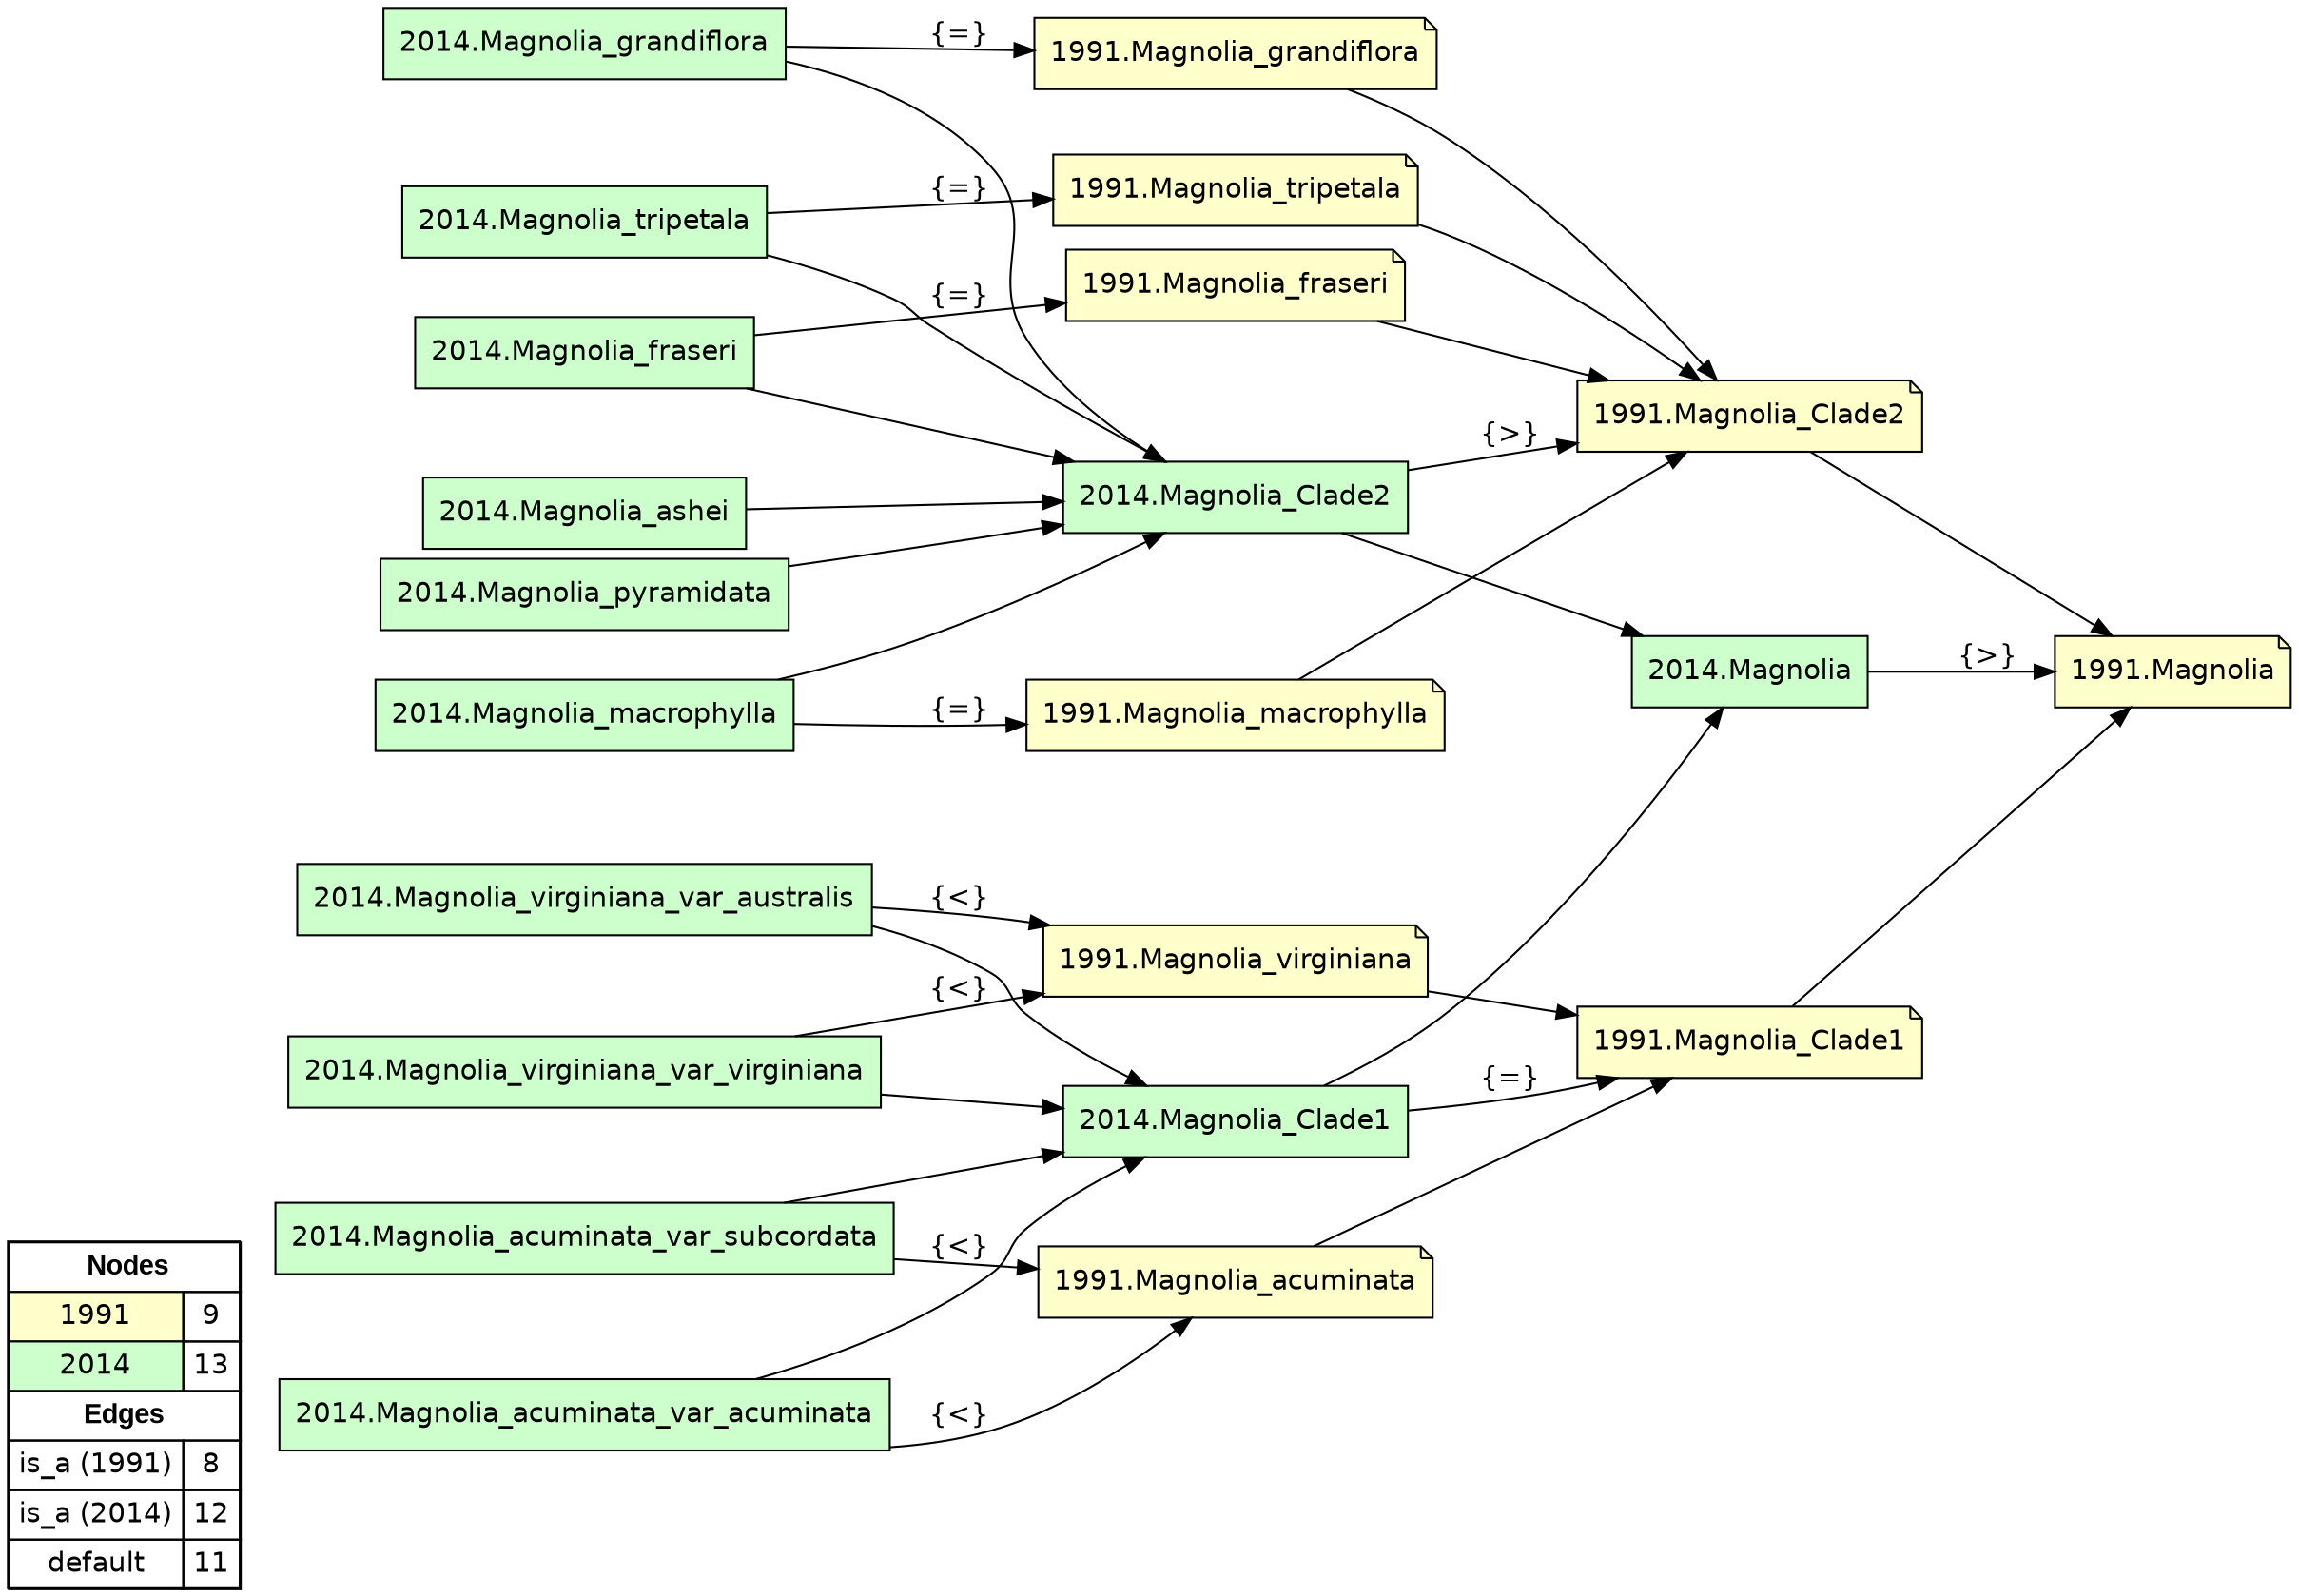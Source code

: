 digraph{
rankdir=LR
node[shape=circle style=filled fillcolor="#FFFFFF"] 
node[shape=note style=filled fillcolor="#FFFFCC" fontname="helvetica"] 
"1991.Magnolia_virginiana"
"1991.Magnolia_macrophylla"
"1991.Magnolia_grandiflora"
"1991.Magnolia_fraseri"
"1991.Magnolia_Clade2"
"1991.Magnolia_Clade1"
"1991.Magnolia_acuminata"
"1991.Magnolia"
"1991.Magnolia_tripetala"
node[shape=circle style=filled fillcolor="#FFFFFF"] 
node[shape=box style=filled fillcolor="#CCFFCC" fontname="helvetica"] 
"2014.Magnolia_tripetala"
"2014.Magnolia_Clade2"
"2014.Magnolia_Clade1"
"2014.Magnolia_fraseri"
"2014.Magnolia_acuminata_var_subcordata"
"2014.Magnolia_ashei"
"2014.Magnolia_virginiana_var_australis"
"2014.Magnolia_grandiflora"
"2014.Magnolia_acuminata_var_acuminata"
"2014.Magnolia"
"2014.Magnolia_virginiana_var_virginiana"
"2014.Magnolia_macrophylla"
"2014.Magnolia_pyramidata"
edge[style=solid color="#000000" constraint=true penwidth=1 dir=forward]
edge[style=solid color="#000000" constraint=true penwidth=1 dir=forward]
"1991.Magnolia_virginiana" -> "1991.Magnolia_Clade1"
"1991.Magnolia_grandiflora" -> "1991.Magnolia_Clade2"
"1991.Magnolia_fraseri" -> "1991.Magnolia_Clade2"
"1991.Magnolia_macrophylla" -> "1991.Magnolia_Clade2"
"1991.Magnolia_tripetala" -> "1991.Magnolia_Clade2"
"1991.Magnolia_Clade1" -> "1991.Magnolia"
"1991.Magnolia_Clade2" -> "1991.Magnolia"
"1991.Magnolia_acuminata" -> "1991.Magnolia_Clade1"
edge[style=solid color="#000000" constraint=true penwidth=1 dir=forward]
edge[style=solid color="#000000" constraint=true penwidth=1 dir=forward]
"2014.Magnolia_acuminata_var_acuminata" -> "2014.Magnolia_Clade1"
"2014.Magnolia_fraseri" -> "2014.Magnolia_Clade2"
"2014.Magnolia_Clade2" -> "2014.Magnolia"
"2014.Magnolia_tripetala" -> "2014.Magnolia_Clade2"
"2014.Magnolia_macrophylla" -> "2014.Magnolia_Clade2"
"2014.Magnolia_virginiana_var_virginiana" -> "2014.Magnolia_Clade1"
"2014.Magnolia_grandiflora" -> "2014.Magnolia_Clade2"
"2014.Magnolia_ashei" -> "2014.Magnolia_Clade2"
"2014.Magnolia_acuminata_var_subcordata" -> "2014.Magnolia_Clade1"
"2014.Magnolia_pyramidata" -> "2014.Magnolia_Clade2"
"2014.Magnolia_virginiana_var_australis" -> "2014.Magnolia_Clade1"
"2014.Magnolia_Clade1" -> "2014.Magnolia"
edge[style=solid color="#000000" constraint=true penwidth=1 dir=forward]
edge[style=solid color="#000000" constraint=true penwidth=1 dir=forward]
"2014.Magnolia_acuminata_var_acuminata" -> "1991.Magnolia_acuminata" [label="{<}"]
"2014.Magnolia_Clade2" -> "1991.Magnolia_Clade2" [label="{>}"]
"2014.Magnolia" -> "1991.Magnolia" [label="{>}"]
"2014.Magnolia_fraseri" -> "1991.Magnolia_fraseri" [label="{=}"]
"2014.Magnolia_grandiflora" -> "1991.Magnolia_grandiflora" [label="{=}"]
"2014.Magnolia_Clade1" -> "1991.Magnolia_Clade1" [label="{=}"]
"2014.Magnolia_macrophylla" -> "1991.Magnolia_macrophylla" [label="{=}"]
"2014.Magnolia_acuminata_var_subcordata" -> "1991.Magnolia_acuminata" [label="{<}"]
"2014.Magnolia_virginiana_var_virginiana" -> "1991.Magnolia_virginiana" [label="{<}"]
"2014.Magnolia_virginiana_var_australis" -> "1991.Magnolia_virginiana" [label="{<}"]
"2014.Magnolia_tripetala" -> "1991.Magnolia_tripetala" [label="{=}"]
edge[style=solid color="#000000" constraint=true penwidth=1 dir=forward]
edge[style=dashed color="#AA00FF" constraint=true penwidth=2 dir=both]
node[shape=box] 
{rank=source Legend [fillcolor= white margin=0 label=< 
 <TABLE BORDER="0" CELLBORDER="1" CELLSPACING="0" CELLPADDING="4"> 
<TR> <TD COLSPAN="2"><font face="Arial Black"> Nodes</font></TD> </TR> 
<TR> 
 <TD bgcolor="#FFFFCC" fontname="helvetica">1991</TD> 
 <TD>9</TD> 
 </TR> 
<TR> 
 <TD bgcolor="#CCFFCC" fontname="helvetica">2014</TD> 
 <TD>13</TD> 
 </TR> 
<TR> <TD COLSPAN="2"><font face = "Arial Black"> Edges </font></TD> </TR> 
<TR> 
 <TD><font color ="#000000">is_a (1991)</font></TD><TD>8</TD>
</TR>
<TR> 
 <TD><font color ="#000000">is_a (2014)</font></TD><TD>12</TD>
</TR>
<TR> 
 <TD><font color ="#000000">default</font></TD><TD>11</TD>
</TR>
</TABLE> 
 >] } 
}
